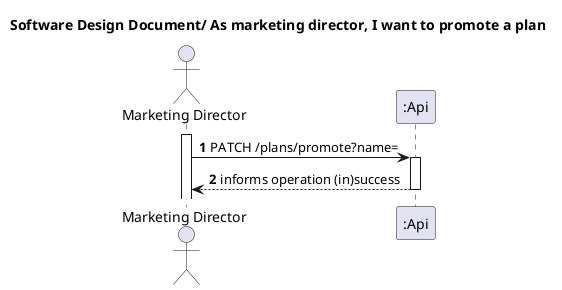 @startuml
'https://plantuml.com/sequence-diagram
actor "Marketing Director" as MD
title Software Design Document/ As marketing director, I want to promote a plan
autonumber
autoactivate on
activate MD

MD -> ":Api" : PATCH /plans/promote?name=
":Api" --> MD: informs operation (in)success


@enduml
